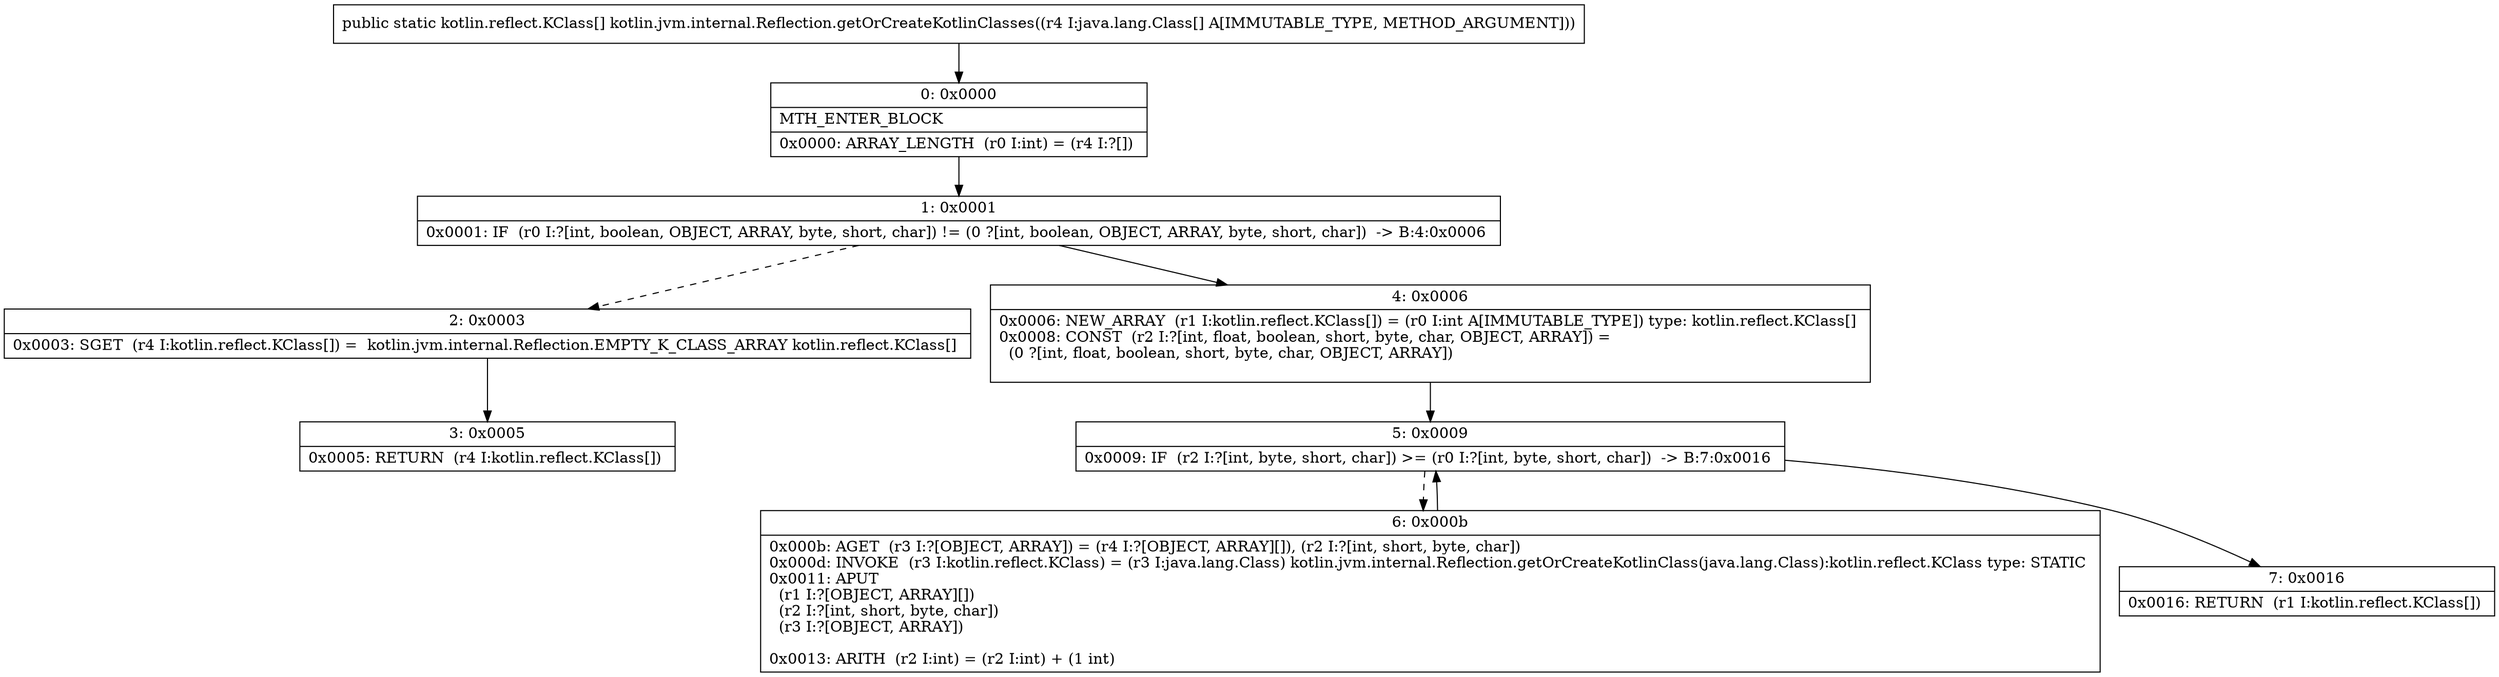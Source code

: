 digraph "CFG forkotlin.jvm.internal.Reflection.getOrCreateKotlinClasses([Ljava\/lang\/Class;)[Lkotlin\/reflect\/KClass;" {
Node_0 [shape=record,label="{0\:\ 0x0000|MTH_ENTER_BLOCK\l|0x0000: ARRAY_LENGTH  (r0 I:int) = (r4 I:?[]) \l}"];
Node_1 [shape=record,label="{1\:\ 0x0001|0x0001: IF  (r0 I:?[int, boolean, OBJECT, ARRAY, byte, short, char]) != (0 ?[int, boolean, OBJECT, ARRAY, byte, short, char])  \-\> B:4:0x0006 \l}"];
Node_2 [shape=record,label="{2\:\ 0x0003|0x0003: SGET  (r4 I:kotlin.reflect.KClass[]) =  kotlin.jvm.internal.Reflection.EMPTY_K_CLASS_ARRAY kotlin.reflect.KClass[] \l}"];
Node_3 [shape=record,label="{3\:\ 0x0005|0x0005: RETURN  (r4 I:kotlin.reflect.KClass[]) \l}"];
Node_4 [shape=record,label="{4\:\ 0x0006|0x0006: NEW_ARRAY  (r1 I:kotlin.reflect.KClass[]) = (r0 I:int A[IMMUTABLE_TYPE]) type: kotlin.reflect.KClass[] \l0x0008: CONST  (r2 I:?[int, float, boolean, short, byte, char, OBJECT, ARRAY]) = \l  (0 ?[int, float, boolean, short, byte, char, OBJECT, ARRAY])\l \l}"];
Node_5 [shape=record,label="{5\:\ 0x0009|0x0009: IF  (r2 I:?[int, byte, short, char]) \>= (r0 I:?[int, byte, short, char])  \-\> B:7:0x0016 \l}"];
Node_6 [shape=record,label="{6\:\ 0x000b|0x000b: AGET  (r3 I:?[OBJECT, ARRAY]) = (r4 I:?[OBJECT, ARRAY][]), (r2 I:?[int, short, byte, char]) \l0x000d: INVOKE  (r3 I:kotlin.reflect.KClass) = (r3 I:java.lang.Class) kotlin.jvm.internal.Reflection.getOrCreateKotlinClass(java.lang.Class):kotlin.reflect.KClass type: STATIC \l0x0011: APUT  \l  (r1 I:?[OBJECT, ARRAY][])\l  (r2 I:?[int, short, byte, char])\l  (r3 I:?[OBJECT, ARRAY])\l \l0x0013: ARITH  (r2 I:int) = (r2 I:int) + (1 int) \l}"];
Node_7 [shape=record,label="{7\:\ 0x0016|0x0016: RETURN  (r1 I:kotlin.reflect.KClass[]) \l}"];
MethodNode[shape=record,label="{public static kotlin.reflect.KClass[] kotlin.jvm.internal.Reflection.getOrCreateKotlinClasses((r4 I:java.lang.Class[] A[IMMUTABLE_TYPE, METHOD_ARGUMENT])) }"];
MethodNode -> Node_0;
Node_0 -> Node_1;
Node_1 -> Node_2[style=dashed];
Node_1 -> Node_4;
Node_2 -> Node_3;
Node_4 -> Node_5;
Node_5 -> Node_6[style=dashed];
Node_5 -> Node_7;
Node_6 -> Node_5;
}

